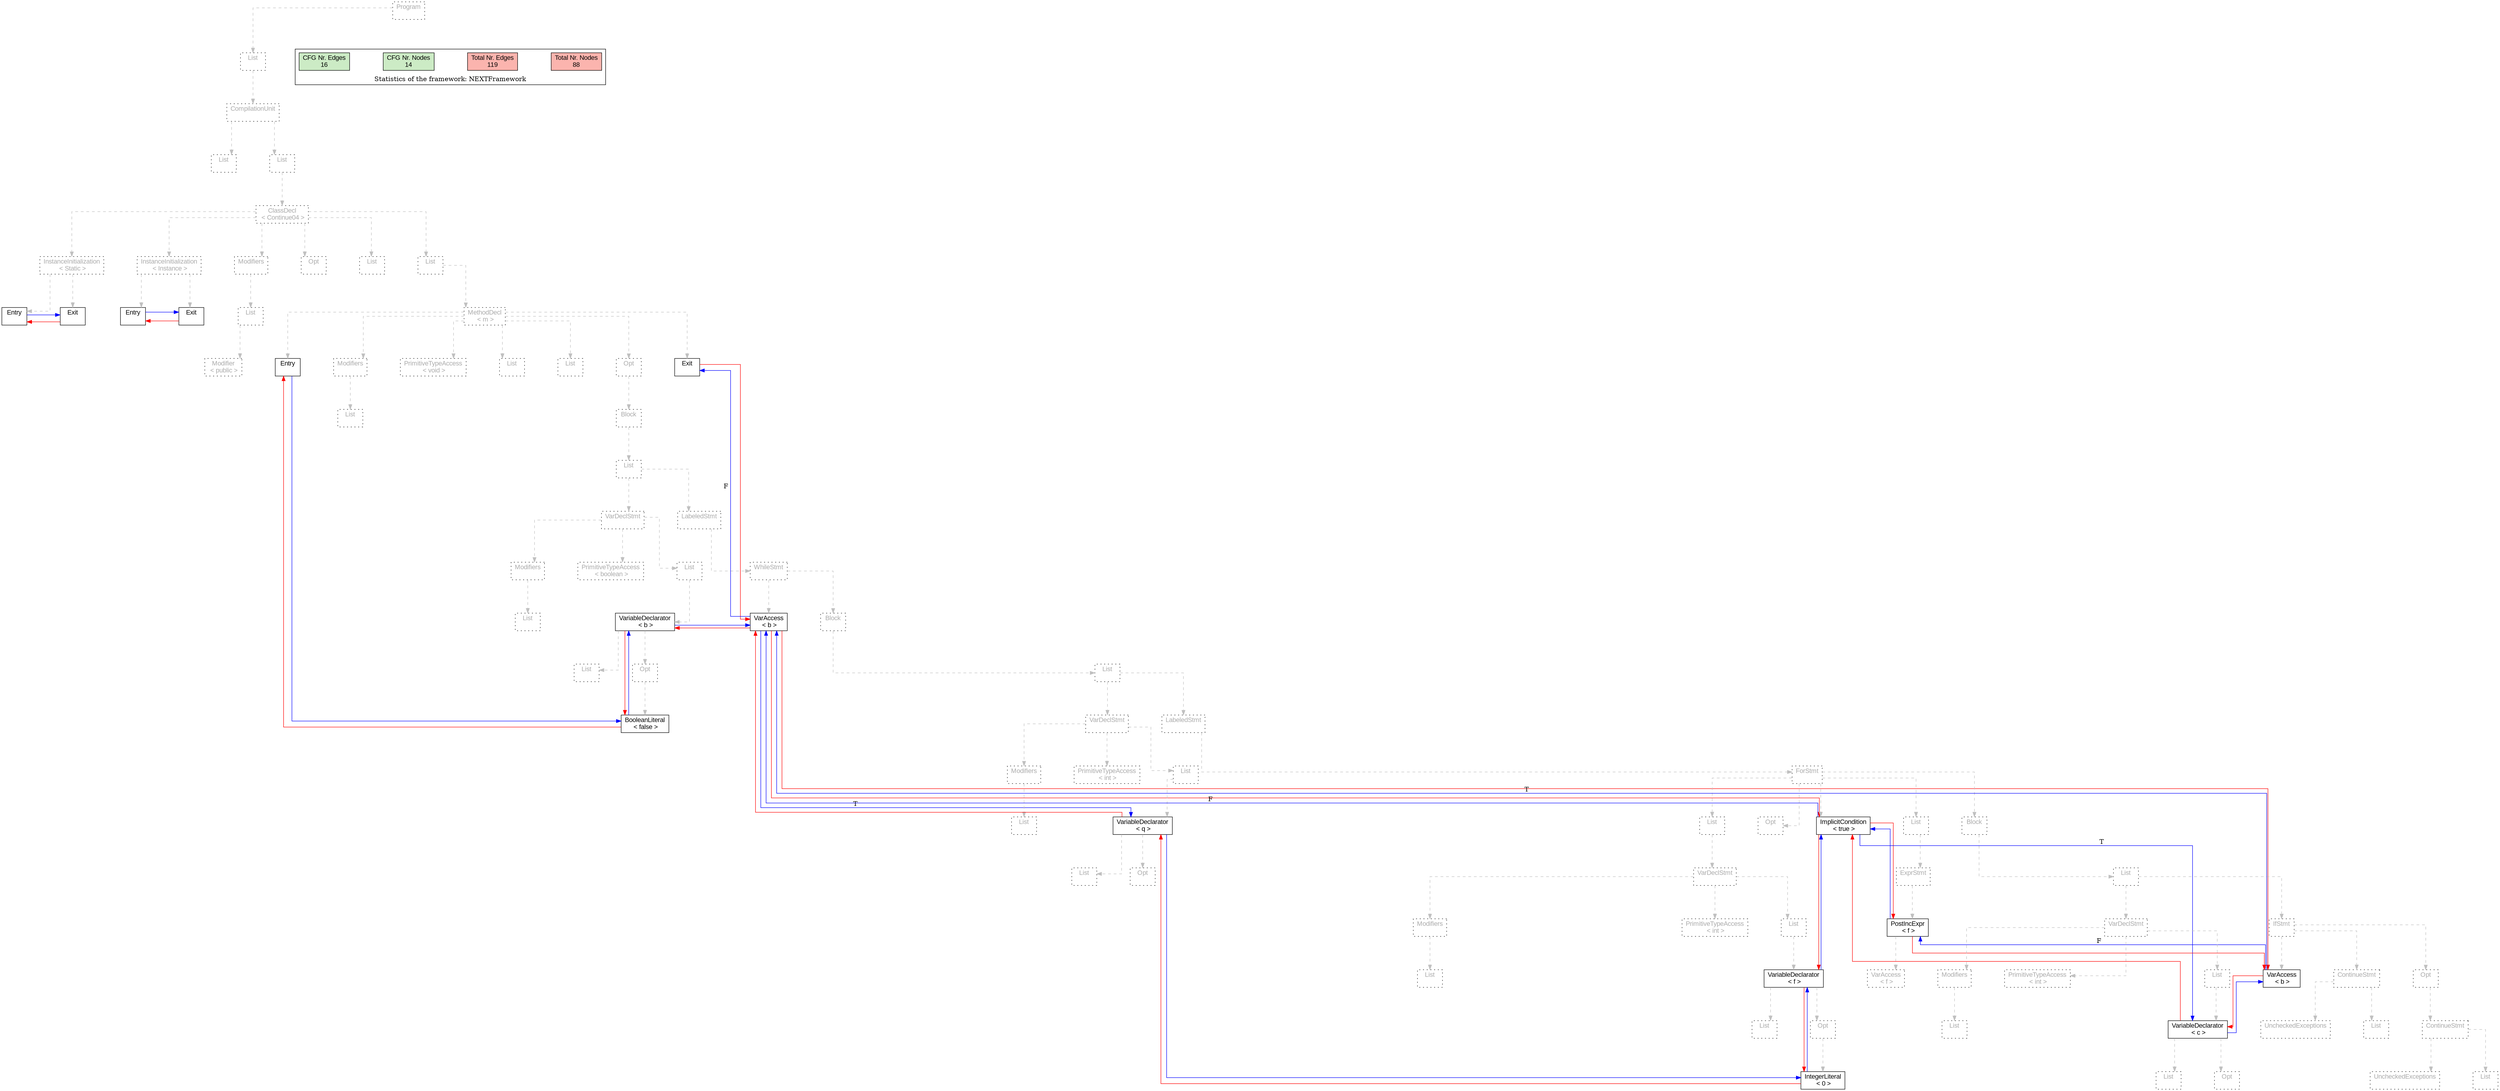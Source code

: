 digraph G {
graph [splines=ortho, nodesep="1", ranksep="1"]
node [shape=rect, fontname=Arial];
{ rank = same; "Program[0]"}
{ rank = same; "List[1]"}
{ rank = same; "CompilationUnit[2]"}
{ rank = same; "List[3]"; "List[4]"}
{ rank = same; "ClassDecl[5]"}
{ rank = same; "Modifiers[22]"; "Opt[25]"; "List[26]"; "List[27]"; "InstanceInitialization[6]"; "InstanceInitialization[14]"}
{ rank = same; "List[23]"; "MethodDecl[28]"; "Entry[7]"; "Exit[8]"; "Entry[15]"; "Exit[16]"}
{ rank = same; "Modifier[24]"; "Entry[29]"; "Modifiers[30]"; "PrimitiveTypeAccess[32]"; "List[33]"; "List[34]"; "Opt[35]"; "Exit[36]"}
{ rank = same; "List[31]"; "Block[36]"}
{ rank = same; "List[37]"}
{ rank = same; "VarDeclStmt[38]"; "LabeledStmt[47]"}
{ rank = same; "Modifiers[39]"; "PrimitiveTypeAccess[41]"; "List[42]"; "WhileStmt[48]"}
{ rank = same; "List[40]"; "VariableDeclarator[43]"; "VarAccess[49]"; "Block[50]"}
{ rank = same; "List[44]"; "Opt[45]"; "List[51]"}
{ rank = same; "BooleanLiteral[46]"; "VarDeclStmt[52]"; "LabeledStmt[60]"}
{ rank = same; "Modifiers[53]"; "PrimitiveTypeAccess[55]"; "List[56]"; "ForStmt[61]"}
{ rank = same; "List[58]"; "Opt[59]"; "VarDeclStmt[63]"; "ExprStmt[74]"; "List[78]"}
{ rank = same; "List[54]"; "VariableDeclarator[57]"; "List[62]"; "Opt[72]"; "List[73]"; "Block[77]"; "ImplicitCondition[96]"}
{ rank = same; "List[65]"; "VariableDeclarator[68]"; "VarAccess[76]"; "Modifiers[80]"; "PrimitiveTypeAccess[82]"; "List[83]"; "VarAccess[88]"; "ContinueStmt[89]"; "Opt[92]"}
{ rank = same; "Modifiers[64]"; "PrimitiveTypeAccess[66]"; "List[67]"; "PostIncExpr[75]"; "VarDeclStmt[79]"; "IfStmt[87]"}
{ rank = same; "IntegerLiteral[71]"; "List[85]"; "Opt[86]"; "List[95]"; "UncheckedExceptions[94]"}
{ rank = same; "List[69]"; "Opt[70]"; "List[81]"; "VariableDeclarator[84]"; "List[91]"; "UncheckedExceptions[90]"; "ContinueStmt[93]"}
"Program[0]" [label="Program\n ", style= dotted   fillcolor="#eeeeee" fontcolor="#aaaaaa"  ]
"List[1]" [label="List\n ", style= dotted   fillcolor="#eeeeee" fontcolor="#aaaaaa"  ]
"CompilationUnit[2]" [label="CompilationUnit\n ", style= dotted   fillcolor="#eeeeee" fontcolor="#aaaaaa"  ]
"List[3]" [label="List\n ", style= dotted   fillcolor="#eeeeee" fontcolor="#aaaaaa"  ]
"List[4]" [label="List\n ", style= dotted   fillcolor="#eeeeee" fontcolor="#aaaaaa"  ]
"ClassDecl[5]" [label="ClassDecl\n < Continue04 >", style= dotted   fillcolor="#eeeeee" fontcolor="#aaaaaa"  ]
"Modifiers[22]" [label="Modifiers\n ", style= dotted   fillcolor="#eeeeee" fontcolor="#aaaaaa"  ]
"List[23]" [label="List\n ", style= dotted   fillcolor="#eeeeee" fontcolor="#aaaaaa"  ]
"Modifier[24]" [label="Modifier\n < public >", style= dotted   fillcolor="#eeeeee" fontcolor="#aaaaaa"  ]
"Opt[25]" [label="Opt\n ", style= dotted   fillcolor="#eeeeee" fontcolor="#aaaaaa"  ]
"List[26]" [label="List\n ", style= dotted   fillcolor="#eeeeee" fontcolor="#aaaaaa"  ]
"List[27]" [label="List\n ", style= dotted   fillcolor="#eeeeee" fontcolor="#aaaaaa"  ]
"MethodDecl[28]" [label="MethodDecl\n < m >", style= dotted   fillcolor="#eeeeee" fontcolor="#aaaaaa"  ]
"Entry[29]" [label="Entry\n ", fillcolor=white   style=filled  ]
"Modifiers[30]" [label="Modifiers\n ", style= dotted   fillcolor="#eeeeee" fontcolor="#aaaaaa"  ]
"List[31]" [label="List\n ", style= dotted   fillcolor="#eeeeee" fontcolor="#aaaaaa"  ]
"PrimitiveTypeAccess[32]" [label="PrimitiveTypeAccess\n < void >", style= dotted   fillcolor="#eeeeee" fontcolor="#aaaaaa"  ]
"List[33]" [label="List\n ", style= dotted   fillcolor="#eeeeee" fontcolor="#aaaaaa"  ]
"List[34]" [label="List\n ", style= dotted   fillcolor="#eeeeee" fontcolor="#aaaaaa"  ]
"Opt[35]" [label="Opt\n ", style= dotted   fillcolor="#eeeeee" fontcolor="#aaaaaa"  ]
"Block[36]" [label="Block\n ", style= dotted   fillcolor="#eeeeee" fontcolor="#aaaaaa"  ]
"List[37]" [label="List\n ", style= dotted   fillcolor="#eeeeee" fontcolor="#aaaaaa"  ]
"VarDeclStmt[38]" [label="VarDeclStmt\n ", style= dotted   fillcolor="#eeeeee" fontcolor="#aaaaaa"  ]
"Modifiers[39]" [label="Modifiers\n ", style= dotted   fillcolor="#eeeeee" fontcolor="#aaaaaa"  ]
"List[40]" [label="List\n ", style= dotted   fillcolor="#eeeeee" fontcolor="#aaaaaa"  ]
"PrimitiveTypeAccess[41]" [label="PrimitiveTypeAccess\n < boolean >", style= dotted   fillcolor="#eeeeee" fontcolor="#aaaaaa"  ]
"List[42]" [label="List\n ", style= dotted   fillcolor="#eeeeee" fontcolor="#aaaaaa"  ]
"VariableDeclarator[43]" [label="VariableDeclarator\n < b >", fillcolor=white   style=filled  ]
"List[44]" [label="List\n ", style= dotted   fillcolor="#eeeeee" fontcolor="#aaaaaa"  ]
"Opt[45]" [label="Opt\n ", style= dotted   fillcolor="#eeeeee" fontcolor="#aaaaaa"  ]
"BooleanLiteral[46]" [label="BooleanLiteral\n < false >", fillcolor=white   style=filled  ]
"LabeledStmt[47]" [label="LabeledStmt\n ", style= dotted   fillcolor="#eeeeee" fontcolor="#aaaaaa"  ]
"WhileStmt[48]" [label="WhileStmt\n ", style= dotted   fillcolor="#eeeeee" fontcolor="#aaaaaa"  ]
"VarAccess[49]" [label="VarAccess\n < b >", fillcolor=white   style=filled  ]
"Block[50]" [label="Block\n ", style= dotted   fillcolor="#eeeeee" fontcolor="#aaaaaa"  ]
"List[51]" [label="List\n ", style= dotted   fillcolor="#eeeeee" fontcolor="#aaaaaa"  ]
"VarDeclStmt[52]" [label="VarDeclStmt\n ", style= dotted   fillcolor="#eeeeee" fontcolor="#aaaaaa"  ]
"Modifiers[53]" [label="Modifiers\n ", style= dotted   fillcolor="#eeeeee" fontcolor="#aaaaaa"  ]
"List[54]" [label="List\n ", style= dotted   fillcolor="#eeeeee" fontcolor="#aaaaaa"  ]
"PrimitiveTypeAccess[55]" [label="PrimitiveTypeAccess\n < int >", style= dotted   fillcolor="#eeeeee" fontcolor="#aaaaaa"  ]
"List[56]" [label="List\n ", style= dotted   fillcolor="#eeeeee" fontcolor="#aaaaaa"  ]
"VariableDeclarator[57]" [label="VariableDeclarator\n < q >", fillcolor=white   style=filled  ]
"List[58]" [label="List\n ", style= dotted   fillcolor="#eeeeee" fontcolor="#aaaaaa"  ]
"Opt[59]" [label="Opt\n ", style= dotted   fillcolor="#eeeeee" fontcolor="#aaaaaa"  ]
"LabeledStmt[60]" [label="LabeledStmt\n ", style= dotted   fillcolor="#eeeeee" fontcolor="#aaaaaa"  ]
"ForStmt[61]" [label="ForStmt\n ", style= dotted   fillcolor="#eeeeee" fontcolor="#aaaaaa"  ]
"List[62]" [label="List\n ", style= dotted   fillcolor="#eeeeee" fontcolor="#aaaaaa"  ]
"VarDeclStmt[63]" [label="VarDeclStmt\n ", style= dotted   fillcolor="#eeeeee" fontcolor="#aaaaaa"  ]
"Modifiers[64]" [label="Modifiers\n ", style= dotted   fillcolor="#eeeeee" fontcolor="#aaaaaa"  ]
"List[65]" [label="List\n ", style= dotted   fillcolor="#eeeeee" fontcolor="#aaaaaa"  ]
"PrimitiveTypeAccess[66]" [label="PrimitiveTypeAccess\n < int >", style= dotted   fillcolor="#eeeeee" fontcolor="#aaaaaa"  ]
"List[67]" [label="List\n ", style= dotted   fillcolor="#eeeeee" fontcolor="#aaaaaa"  ]
"VariableDeclarator[68]" [label="VariableDeclarator\n < f >", fillcolor=white   style=filled  ]
"List[69]" [label="List\n ", style= dotted   fillcolor="#eeeeee" fontcolor="#aaaaaa"  ]
"Opt[70]" [label="Opt\n ", style= dotted   fillcolor="#eeeeee" fontcolor="#aaaaaa"  ]
"IntegerLiteral[71]" [label="IntegerLiteral\n < 0 >", fillcolor=white   style=filled  ]
"Opt[72]" [label="Opt\n ", style= dotted   fillcolor="#eeeeee" fontcolor="#aaaaaa"  ]
"List[73]" [label="List\n ", style= dotted   fillcolor="#eeeeee" fontcolor="#aaaaaa"  ]
"ExprStmt[74]" [label="ExprStmt\n ", style= dotted   fillcolor="#eeeeee" fontcolor="#aaaaaa"  ]
"PostIncExpr[75]" [label="PostIncExpr\n < f >", fillcolor=white   style=filled  ]
"VarAccess[76]" [label="VarAccess\n < f >", style= dotted   fillcolor="#eeeeee" fontcolor="#aaaaaa"  ]
"Block[77]" [label="Block\n ", style= dotted   fillcolor="#eeeeee" fontcolor="#aaaaaa"  ]
"List[78]" [label="List\n ", style= dotted   fillcolor="#eeeeee" fontcolor="#aaaaaa"  ]
"VarDeclStmt[79]" [label="VarDeclStmt\n ", style= dotted   fillcolor="#eeeeee" fontcolor="#aaaaaa"  ]
"Modifiers[80]" [label="Modifiers\n ", style= dotted   fillcolor="#eeeeee" fontcolor="#aaaaaa"  ]
"List[81]" [label="List\n ", style= dotted   fillcolor="#eeeeee" fontcolor="#aaaaaa"  ]
"PrimitiveTypeAccess[82]" [label="PrimitiveTypeAccess\n < int >", style= dotted   fillcolor="#eeeeee" fontcolor="#aaaaaa"  ]
"List[83]" [label="List\n ", style= dotted   fillcolor="#eeeeee" fontcolor="#aaaaaa"  ]
"VariableDeclarator[84]" [label="VariableDeclarator\n < c >", fillcolor=white   style=filled  ]
"List[85]" [label="List\n ", style= dotted   fillcolor="#eeeeee" fontcolor="#aaaaaa"  ]
"Opt[86]" [label="Opt\n ", style= dotted   fillcolor="#eeeeee" fontcolor="#aaaaaa"  ]
"IfStmt[87]" [label="IfStmt\n ", style= dotted   fillcolor="#eeeeee" fontcolor="#aaaaaa"  ]
"VarAccess[88]" [label="VarAccess\n < b >", fillcolor=white   style=filled  ]
"ContinueStmt[89]" [label="ContinueStmt\n ", style= dotted   fillcolor="#eeeeee" fontcolor="#aaaaaa"  ]
"List[91]" [label="List\n ", style= dotted   fillcolor="#eeeeee" fontcolor="#aaaaaa"  ]
"UncheckedExceptions[90]" [label="UncheckedExceptions\n ", style= dotted   fillcolor="#eeeeee" fontcolor="#aaaaaa"  ]
"Opt[92]" [label="Opt\n ", style= dotted   fillcolor="#eeeeee" fontcolor="#aaaaaa"  ]
"ContinueStmt[93]" [label="ContinueStmt\n ", style= dotted   fillcolor="#eeeeee" fontcolor="#aaaaaa"  ]
"List[95]" [label="List\n ", style= dotted   fillcolor="#eeeeee" fontcolor="#aaaaaa"  ]
"UncheckedExceptions[94]" [label="UncheckedExceptions\n ", style= dotted   fillcolor="#eeeeee" fontcolor="#aaaaaa"  ]
"ImplicitCondition[96]" [label="ImplicitCondition\n < true >", fillcolor=white   style=filled  ]
"Exit[36]" [label="Exit\n ", fillcolor=white   style=filled  ]
"InstanceInitialization[6]" [label="InstanceInitialization\n < Instance >", style= dotted   fillcolor="#eeeeee" fontcolor="#aaaaaa"  ]
"Entry[7]" [label="Entry\n ", fillcolor=white   style=filled  ]
"Exit[8]" [label="Exit\n ", fillcolor=white   style=filled  ]
"InstanceInitialization[14]" [label="InstanceInitialization\n < Static >", style= dotted   fillcolor="#eeeeee" fontcolor="#aaaaaa"  ]
"Entry[15]" [label="Entry\n ", fillcolor=white   style=filled  ]
"Exit[16]" [label="Exit\n ", fillcolor=white   style=filled  ]
"CompilationUnit[2]" -> "List[3]" [style=dashed, color=gray]
"List[23]" -> "Modifier[24]" [style=dashed, color=gray]
"Modifiers[22]" -> "List[23]" [style=dashed, color=gray]
"ClassDecl[5]" -> "Modifiers[22]" [style=dashed, color=gray]
"ClassDecl[5]" -> "Opt[25]" [style=dashed, color=gray]
"ClassDecl[5]" -> "List[26]" [style=dashed, color=gray]
"MethodDecl[28]" -> "Entry[29]" [style=dashed, color=gray]
"Modifiers[30]" -> "List[31]" [style=dashed, color=gray]
"MethodDecl[28]" -> "Modifiers[30]" [style=dashed, color=gray]
"MethodDecl[28]" -> "PrimitiveTypeAccess[32]" [style=dashed, color=gray]
"MethodDecl[28]" -> "List[33]" [style=dashed, color=gray]
"MethodDecl[28]" -> "List[34]" [style=dashed, color=gray]
"Modifiers[39]" -> "List[40]" [style=dashed, color=gray]
"VarDeclStmt[38]" -> "Modifiers[39]" [style=dashed, color=gray]
"VarDeclStmt[38]" -> "PrimitiveTypeAccess[41]" [style=dashed, color=gray]
"VariableDeclarator[43]" -> "List[44]" [style=dashed, color=gray]
"Opt[45]" -> "BooleanLiteral[46]" [style=dashed, color=gray]
"VariableDeclarator[43]" -> "Opt[45]" [style=dashed, color=gray]
"List[42]" -> "VariableDeclarator[43]" [style=dashed, color=gray]
"VarDeclStmt[38]" -> "List[42]" [style=dashed, color=gray]
"List[37]" -> "VarDeclStmt[38]" [style=dashed, color=gray]
"WhileStmt[48]" -> "VarAccess[49]" [style=dashed, color=gray]
"Modifiers[53]" -> "List[54]" [style=dashed, color=gray]
"VarDeclStmt[52]" -> "Modifiers[53]" [style=dashed, color=gray]
"VarDeclStmt[52]" -> "PrimitiveTypeAccess[55]" [style=dashed, color=gray]
"VariableDeclarator[57]" -> "List[58]" [style=dashed, color=gray]
"VariableDeclarator[57]" -> "Opt[59]" [style=dashed, color=gray]
"List[56]" -> "VariableDeclarator[57]" [style=dashed, color=gray]
"VarDeclStmt[52]" -> "List[56]" [style=dashed, color=gray]
"List[51]" -> "VarDeclStmt[52]" [style=dashed, color=gray]
"Modifiers[64]" -> "List[65]" [style=dashed, color=gray]
"VarDeclStmt[63]" -> "Modifiers[64]" [style=dashed, color=gray]
"VarDeclStmt[63]" -> "PrimitiveTypeAccess[66]" [style=dashed, color=gray]
"VariableDeclarator[68]" -> "List[69]" [style=dashed, color=gray]
"Opt[70]" -> "IntegerLiteral[71]" [style=dashed, color=gray]
"VariableDeclarator[68]" -> "Opt[70]" [style=dashed, color=gray]
"List[67]" -> "VariableDeclarator[68]" [style=dashed, color=gray]
"VarDeclStmt[63]" -> "List[67]" [style=dashed, color=gray]
"List[62]" -> "VarDeclStmt[63]" [style=dashed, color=gray]
"ForStmt[61]" -> "List[62]" [style=dashed, color=gray]
"ForStmt[61]" -> "Opt[72]" [style=dashed, color=gray]
"PostIncExpr[75]" -> "VarAccess[76]" [style=dashed, color=gray]
"ExprStmt[74]" -> "PostIncExpr[75]" [style=dashed, color=gray]
"List[73]" -> "ExprStmt[74]" [style=dashed, color=gray]
"ForStmt[61]" -> "List[73]" [style=dashed, color=gray]
"Modifiers[80]" -> "List[81]" [style=dashed, color=gray]
"VarDeclStmt[79]" -> "Modifiers[80]" [style=dashed, color=gray]
"VarDeclStmt[79]" -> "PrimitiveTypeAccess[82]" [style=dashed, color=gray]
"VariableDeclarator[84]" -> "List[85]" [style=dashed, color=gray]
"VariableDeclarator[84]" -> "Opt[86]" [style=dashed, color=gray]
"List[83]" -> "VariableDeclarator[84]" [style=dashed, color=gray]
"VarDeclStmt[79]" -> "List[83]" [style=dashed, color=gray]
"List[78]" -> "VarDeclStmt[79]" [style=dashed, color=gray]
"IfStmt[87]" -> "VarAccess[88]" [style=dashed, color=gray]
"ContinueStmt[89]" -> "List[91]" [style=dashed, color=gray]
"ContinueStmt[89]" -> "UncheckedExceptions[90]" [style=dashed, color=gray]
"IfStmt[87]" -> "ContinueStmt[89]" [style=dashed, color=gray]
"ContinueStmt[93]" -> "List[95]" [style=dashed, color=gray]
"ContinueStmt[93]" -> "UncheckedExceptions[94]" [style=dashed, color=gray]
"Opt[92]" -> "ContinueStmt[93]" [style=dashed, color=gray]
"IfStmt[87]" -> "Opt[92]" [style=dashed, color=gray]
"List[78]" -> "IfStmt[87]" [style=dashed, color=gray]
"Block[77]" -> "List[78]" [style=dashed, color=gray]
"ForStmt[61]" -> "Block[77]" [style=dashed, color=gray]
"ForStmt[61]" -> "ImplicitCondition[96]" [style=dashed, color=gray]
"LabeledStmt[60]" -> "ForStmt[61]" [style=dashed, color=gray]
"List[51]" -> "LabeledStmt[60]" [style=dashed, color=gray]
"Block[50]" -> "List[51]" [style=dashed, color=gray]
"WhileStmt[48]" -> "Block[50]" [style=dashed, color=gray]
"LabeledStmt[47]" -> "WhileStmt[48]" [style=dashed, color=gray]
"List[37]" -> "LabeledStmt[47]" [style=dashed, color=gray]
"Block[36]" -> "List[37]" [style=dashed, color=gray]
"Opt[35]" -> "Block[36]" [style=dashed, color=gray]
"MethodDecl[28]" -> "Opt[35]" [style=dashed, color=gray]
"MethodDecl[28]" -> "Exit[36]" [style=dashed, color=gray]
"List[27]" -> "MethodDecl[28]" [style=dashed, color=gray]
"ClassDecl[5]" -> "List[27]" [style=dashed, color=gray]
"InstanceInitialization[6]" -> "Entry[7]" [style=dashed, color=gray]
"InstanceInitialization[6]" -> "Exit[8]" [style=dashed, color=gray]
"InstanceInitialization[14]" -> "Entry[15]" [style=dashed, color=gray]
"InstanceInitialization[14]" -> "Exit[16]" [style=dashed, color=gray]
"ClassDecl[5]" -> "InstanceInitialization[6]" [style=dashed, color=gray]
"ClassDecl[5]" -> "InstanceInitialization[14]" [style=dashed, color=gray]
"List[4]" -> "ClassDecl[5]" [style=dashed, color=gray]
"CompilationUnit[2]" -> "List[4]" [style=dashed, color=gray]
"List[1]" -> "CompilationUnit[2]" [style=dashed, color=gray]
"Program[0]" -> "List[1]" [style=dashed, color=gray]
"Exit[16]" -> "Entry[15]" [color=red, constraint=false]
"Entry[15]" -> "Exit[16]" [color=blue, constraint=false, xlabel=" "] 
"Exit[8]" -> "Entry[7]" [color=red, constraint=false]
"Entry[7]" -> "Exit[8]" [color=blue, constraint=false, xlabel=" "] 
"PostIncExpr[75]" -> "ImplicitCondition[96]" [color=blue, constraint=false, xlabel=" "] 
"PostIncExpr[75]" -> "VarAccess[88]" [color=red, constraint=false]
"VarAccess[88]" -> "VarAccess[49]" [color=blue, constraint=false, xlabel="T "] 
"VarAccess[88]" -> "PostIncExpr[75]" [color=blue, constraint=false, xlabel="F "] 
"VarAccess[88]" -> "VariableDeclarator[84]" [color=red, constraint=false]
"VariableDeclarator[84]" -> "VarAccess[88]" [color=blue, constraint=false, xlabel=" "] 
"VariableDeclarator[84]" -> "ImplicitCondition[96]" [color=red, constraint=false]
"ImplicitCondition[96]" -> "VariableDeclarator[84]" [color=blue, constraint=false, xlabel="T "] 
"ImplicitCondition[96]" -> "VarAccess[49]" [color=blue, constraint=false, xlabel="F "] 
"ImplicitCondition[96]" -> "VariableDeclarator[68]" [color=red, constraint=false]
"ImplicitCondition[96]" -> "PostIncExpr[75]" [color=red, constraint=false]
"VariableDeclarator[68]" -> "ImplicitCondition[96]" [color=blue, constraint=false, xlabel=" "] 
"VariableDeclarator[68]" -> "IntegerLiteral[71]" [color=red, constraint=false]
"IntegerLiteral[71]" -> "VariableDeclarator[68]" [color=blue, constraint=false, xlabel=" "] 
"IntegerLiteral[71]" -> "VariableDeclarator[57]" [color=red, constraint=false]
"VariableDeclarator[57]" -> "IntegerLiteral[71]" [color=blue, constraint=false, xlabel=" "] 
"VariableDeclarator[57]" -> "VarAccess[49]" [color=red, constraint=false]
"Exit[36]" -> "VarAccess[49]" [color=red, constraint=false]
"VarAccess[49]" -> "VariableDeclarator[57]" [color=blue, constraint=false, xlabel="T "] 
"VarAccess[49]" -> "Exit[36]" [color=blue, constraint=false, xlabel="F "] 
"VarAccess[49]" -> "VariableDeclarator[43]" [color=red, constraint=false]
"VarAccess[49]" -> "ImplicitCondition[96]" [color=red, constraint=false]
"VarAccess[49]" -> "VarAccess[88]" [color=red, constraint=false]
"VariableDeclarator[43]" -> "VarAccess[49]" [color=blue, constraint=false, xlabel=" "] 
"VariableDeclarator[43]" -> "BooleanLiteral[46]" [color=red, constraint=false]
"BooleanLiteral[46]" -> "VariableDeclarator[43]" [color=blue, constraint=false, xlabel=" "] 
"BooleanLiteral[46]" -> "Entry[29]" [color=red, constraint=false]
"Entry[29]" -> "BooleanLiteral[46]" [color=blue, constraint=false, xlabel=" "] 
"List[3]" -> "List[4]" [style=invis]
"InstanceInitialization[14]" -> "InstanceInitialization[6]" -> "Modifiers[22]" -> "Opt[25]" -> "List[26]" -> "List[27]" [style=invis]
"Entry[29]" -> "Modifiers[30]" -> "PrimitiveTypeAccess[32]" -> "List[33]" -> "List[34]" -> "Opt[35]" -> "Exit[36]" [style=invis]
"VarDeclStmt[38]" -> "LabeledStmt[47]" [style=invis]
"Modifiers[39]" -> "PrimitiveTypeAccess[41]" -> "List[42]" [style=invis]
"List[44]" -> "Opt[45]" [style=invis]
"VarAccess[49]" -> "Block[50]" [style=invis]
"VarDeclStmt[52]" -> "LabeledStmt[60]" [style=invis]
"Modifiers[53]" -> "PrimitiveTypeAccess[55]" -> "List[56]" [style=invis]
"List[58]" -> "Opt[59]" [style=invis]
"List[62]" -> "Opt[72]" -> "List[73]" -> "Block[77]" [style=invis]
"Modifiers[64]" -> "PrimitiveTypeAccess[66]" -> "List[67]" [style=invis]
"List[69]" -> "Opt[70]" [style=invis]
"VarDeclStmt[79]" -> "IfStmt[87]" [style=invis]
"Modifiers[80]" -> "PrimitiveTypeAccess[82]" -> "List[83]" [style=invis]
"List[85]" -> "Opt[86]" [style=invis]
"VarAccess[88]" -> "ContinueStmt[89]" -> "Opt[92]" [style=invis]
"Entry[7]" -> "Exit[8]" [style=invis]
"Entry[15]" -> "Exit[16]" [style=invis]

subgraph cluster_legend {
{node [style=filled, fillcolor=1, colorscheme="pastel13"]
Nodes [label="Total Nr. Nodes
88", fillcolor=1]
Edges [label="Total Nr. Edges
119", fillcolor=1]
NodesCFG [label="CFG Nr. Nodes
14", fillcolor=3]
EdgesCFG [label="CFG Nr. Edges
16", fillcolor=3]
Nodes-> "Program[0]" -> NodesCFG  [style="invis"]
Edges -> "Program[0]" ->EdgesCFG [style="invis"]}
label = "Statistics of the framework: NEXTFramework"
style="solid"
ranksep=0.05
nodesep=0.01
labelloc = b
len=2
}}